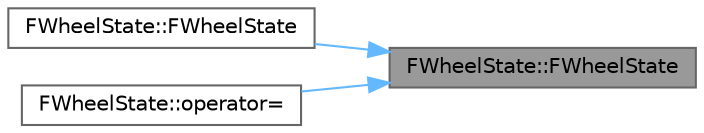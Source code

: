 digraph "FWheelState::FWheelState"
{
 // INTERACTIVE_SVG=YES
 // LATEX_PDF_SIZE
  bgcolor="transparent";
  edge [fontname=Helvetica,fontsize=10,labelfontname=Helvetica,labelfontsize=10];
  node [fontname=Helvetica,fontsize=10,shape=box,height=0.2,width=0.4];
  rankdir="RL";
  Node1 [id="Node000001",label="FWheelState::FWheelState",height=0.2,width=0.4,color="gray40", fillcolor="grey60", style="filled", fontcolor="black",tooltip=" "];
  Node1 -> Node2 [id="edge1_Node000001_Node000002",dir="back",color="steelblue1",style="solid",tooltip=" "];
  Node2 [id="Node000002",label="FWheelState::FWheelState",height=0.2,width=0.4,color="grey40", fillcolor="white", style="filled",URL="$d2/d3d/structFWheelState.html#af313a6ee559415bba519150f318008ef",tooltip=" "];
  Node1 -> Node3 [id="edge2_Node000001_Node000003",dir="back",color="steelblue1",style="solid",tooltip=" "];
  Node3 [id="Node000003",label="FWheelState::operator=",height=0.2,width=0.4,color="grey40", fillcolor="white", style="filled",URL="$d2/d3d/structFWheelState.html#a806a11da0c4f347a9cb7cefc59304b40",tooltip=" "];
}
